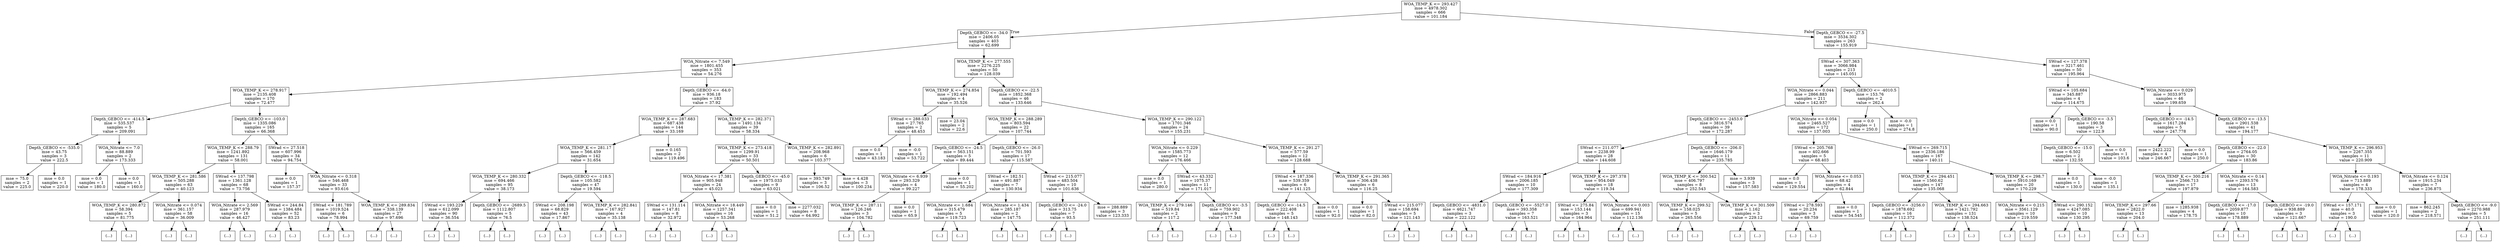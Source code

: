 digraph Tree {
node [shape=box] ;
0 [label="WOA_TEMP_K <= 293.427\nmse = 4978.302\nsamples = 666\nvalue = 101.184"] ;
1 [label="Depth_GEBCO <= -34.0\nmse = 2406.05\nsamples = 403\nvalue = 62.699"] ;
0 -> 1 [labeldistance=2.5, labelangle=45, headlabel="True"] ;
2 [label="WOA_Nitrate <= 7.549\nmse = 1801.455\nsamples = 353\nvalue = 54.276"] ;
1 -> 2 ;
3 [label="WOA_TEMP_K <= 278.917\nmse = 2135.408\nsamples = 170\nvalue = 72.477"] ;
2 -> 3 ;
4 [label="Depth_GEBCO <= -414.5\nmse = 535.537\nsamples = 5\nvalue = 209.091"] ;
3 -> 4 ;
5 [label="Depth_GEBCO <= -535.0\nmse = 43.75\nsamples = 3\nvalue = 222.5"] ;
4 -> 5 ;
6 [label="mse = 75.0\nsamples = 2\nvalue = 225.0"] ;
5 -> 6 ;
7 [label="mse = 0.0\nsamples = 1\nvalue = 220.0"] ;
5 -> 7 ;
8 [label="WOA_Nitrate <= 7.0\nmse = 88.889\nsamples = 2\nvalue = 173.333"] ;
4 -> 8 ;
9 [label="mse = 0.0\nsamples = 1\nvalue = 180.0"] ;
8 -> 9 ;
10 [label="mse = 0.0\nsamples = 1\nvalue = 160.0"] ;
8 -> 10 ;
11 [label="Depth_GEBCO <= -103.0\nmse = 1335.086\nsamples = 165\nvalue = 66.368"] ;
3 -> 11 ;
12 [label="WOA_TEMP_K <= 288.79\nmse = 1241.892\nsamples = 131\nvalue = 58.001"] ;
11 -> 12 ;
13 [label="WOA_TEMP_K <= 281.586\nmse = 505.288\nsamples = 63\nvalue = 40.123"] ;
12 -> 13 ;
14 [label="WOA_TEMP_K <= 280.872\nmse = 58.394\nsamples = 5\nvalue = 81.775"] ;
13 -> 14 ;
15 [label="(...)"] ;
14 -> 15 ;
16 [label="(...)"] ;
14 -> 16 ;
23 [label="WOA_Nitrate <= 0.074\nmse = 361.157\nsamples = 58\nvalue = 36.009"] ;
13 -> 23 ;
24 [label="(...)"] ;
23 -> 24 ;
27 [label="(...)"] ;
23 -> 27 ;
100 [label="SWrad <= 137.798\nmse = 1361.128\nsamples = 68\nvalue = 73.756"] ;
12 -> 100 ;
101 [label="WOA_Nitrate <= 2.569\nmse = 287.979\nsamples = 16\nvalue = 46.427"] ;
100 -> 101 ;
102 [label="(...)"] ;
101 -> 102 ;
131 [label="(...)"] ;
101 -> 131 ;
132 [label="SWrad <= 244.84\nmse = 1384.484\nsamples = 52\nvalue = 83.23"] ;
100 -> 132 ;
133 [label="(...)"] ;
132 -> 133 ;
186 [label="(...)"] ;
132 -> 186 ;
219 [label="SWrad <= 27.518\nmse = 607.996\nsamples = 34\nvalue = 94.754"] ;
11 -> 219 ;
220 [label="mse = 0.0\nsamples = 1\nvalue = 157.37"] ;
219 -> 220 ;
221 [label="WOA_Nitrate <= 0.318\nmse = 546.468\nsamples = 33\nvalue = 93.616"] ;
219 -> 221 ;
222 [label="SWrad <= 181.789\nmse = 1019.524\nsamples = 6\nvalue = 78.994"] ;
221 -> 222 ;
223 [label="(...)"] ;
222 -> 223 ;
224 [label="(...)"] ;
222 -> 224 ;
233 [label="WOA_TEMP_K <= 289.834\nmse = 338.139\nsamples = 27\nvalue = 97.696"] ;
221 -> 233 ;
234 [label="(...)"] ;
233 -> 234 ;
281 [label="(...)"] ;
233 -> 281 ;
282 [label="Depth_GEBCO <= -64.0\nmse = 936.18\nsamples = 183\nvalue = 37.92"] ;
2 -> 282 ;
283 [label="WOA_TEMP_K <= 287.683\nmse = 687.438\nsamples = 144\nvalue = 33.169"] ;
282 -> 283 ;
284 [label="WOA_TEMP_K <= 281.17\nmse = 566.459\nsamples = 142\nvalue = 31.654"] ;
283 -> 284 ;
285 [label="WOA_TEMP_K <= 280.332\nmse = 694.466\nsamples = 95\nvalue = 38.173"] ;
284 -> 285 ;
286 [label="SWrad <= 193.229\nmse = 612.099\nsamples = 90\nvalue = 36.554"] ;
285 -> 286 ;
287 [label="(...)"] ;
286 -> 287 ;
384 [label="(...)"] ;
286 -> 384 ;
453 [label="Depth_GEBCO <= -2689.5\nmse = 1112.807\nsamples = 5\nvalue = 76.5"] ;
285 -> 453 ;
454 [label="(...)"] ;
453 -> 454 ;
457 [label="(...)"] ;
453 -> 457 ;
462 [label="Depth_GEBCO <= -118.5\nmse = 105.582\nsamples = 47\nvalue = 19.594"] ;
284 -> 462 ;
463 [label="SWrad <= 208.198\nmse = 68.829\nsamples = 43\nvalue = 17.867"] ;
462 -> 463 ;
464 [label="(...)"] ;
463 -> 464 ;
505 [label="(...)"] ;
463 -> 505 ;
514 [label="WOA_TEMP_K <= 282.841\nmse = 167.927\nsamples = 4\nvalue = 35.138"] ;
462 -> 514 ;
515 [label="(...)"] ;
514 -> 515 ;
520 [label="(...)"] ;
514 -> 520 ;
521 [label="mse = 0.165\nsamples = 2\nvalue = 119.496"] ;
283 -> 521 ;
522 [label="WOA_TEMP_K <= 282.371\nmse = 1491.134\nsamples = 39\nvalue = 58.334"] ;
282 -> 522 ;
523 [label="WOA_TEMP_K <= 273.418\nmse = 1299.91\nsamples = 33\nvalue = 50.501"] ;
522 -> 523 ;
524 [label="WOA_Nitrate <= 17.381\nmse = 905.948\nsamples = 24\nvalue = 45.023"] ;
523 -> 524 ;
525 [label="SWrad <= 131.114\nmse = 147.81\nsamples = 8\nvalue = 32.972"] ;
524 -> 525 ;
526 [label="(...)"] ;
525 -> 526 ;
527 [label="(...)"] ;
525 -> 527 ;
530 [label="WOA_Nitrate <= 18.449\nmse = 1257.341\nsamples = 16\nvalue = 53.268"] ;
524 -> 530 ;
531 [label="(...)"] ;
530 -> 531 ;
532 [label="(...)"] ;
530 -> 532 ;
539 [label="Depth_GEBCO <= -45.0\nmse = 1975.033\nsamples = 9\nvalue = 63.021"] ;
523 -> 539 ;
540 [label="mse = 0.0\nsamples = 1\nvalue = 51.2"] ;
539 -> 540 ;
541 [label="mse = 2277.032\nsamples = 8\nvalue = 64.992"] ;
539 -> 541 ;
542 [label="WOA_TEMP_K <= 282.891\nmse = 208.968\nsamples = 6\nvalue = 103.377"] ;
522 -> 542 ;
543 [label="mse = 393.749\nsamples = 3\nvalue = 106.52"] ;
542 -> 543 ;
544 [label="mse = 4.428\nsamples = 3\nvalue = 100.234"] ;
542 -> 544 ;
545 [label="WOA_TEMP_K <= 277.555\nmse = 2276.225\nsamples = 50\nvalue = 128.039"] ;
1 -> 545 ;
546 [label="WOA_TEMP_K <= 274.854\nmse = 192.494\nsamples = 4\nvalue = 35.526"] ;
545 -> 546 ;
547 [label="SWrad <= 288.033\nmse = 27.765\nsamples = 2\nvalue = 48.453"] ;
546 -> 547 ;
548 [label="mse = 0.0\nsamples = 1\nvalue = 43.183"] ;
547 -> 548 ;
549 [label="mse = -0.0\nsamples = 1\nvalue = 53.722"] ;
547 -> 549 ;
550 [label="mse = 23.04\nsamples = 2\nvalue = 22.6"] ;
546 -> 550 ;
551 [label="Depth_GEBCO <= -22.5\nmse = 1852.368\nsamples = 46\nvalue = 133.646"] ;
545 -> 551 ;
552 [label="WOA_TEMP_K <= 288.289\nmse = 803.594\nsamples = 22\nvalue = 107.744"] ;
551 -> 552 ;
553 [label="Depth_GEBCO <= -24.5\nmse = 563.151\nsamples = 5\nvalue = 89.444"] ;
552 -> 553 ;
554 [label="WOA_Nitrate <= 6.939\nmse = 293.329\nsamples = 4\nvalue = 99.227"] ;
553 -> 554 ;
555 [label="WOA_TEMP_K <= 287.11\nmse = 126.246\nsamples = 3\nvalue = 104.782"] ;
554 -> 555 ;
556 [label="(...)"] ;
555 -> 556 ;
559 [label="(...)"] ;
555 -> 559 ;
560 [label="mse = 0.0\nsamples = 1\nvalue = 65.9"] ;
554 -> 560 ;
561 [label="mse = 0.0\nsamples = 1\nvalue = 55.202"] ;
553 -> 561 ;
562 [label="Depth_GEBCO <= -26.0\nmse = 701.593\nsamples = 17\nvalue = 115.587"] ;
552 -> 562 ;
563 [label="SWrad <= 182.51\nmse = 491.887\nsamples = 7\nvalue = 130.934"] ;
562 -> 563 ;
564 [label="WOA_Nitrate <= 1.684\nmse = 315.479\nsamples = 5\nvalue = 119.723"] ;
563 -> 564 ;
565 [label="(...)"] ;
564 -> 565 ;
568 [label="(...)"] ;
564 -> 568 ;
571 [label="WOA_Nitrate <= 1.434\nmse = 285.187\nsamples = 2\nvalue = 147.75"] ;
563 -> 571 ;
572 [label="(...)"] ;
571 -> 572 ;
573 [label="(...)"] ;
571 -> 573 ;
574 [label="SWrad <= 215.077\nmse = 483.504\nsamples = 10\nvalue = 101.636"] ;
562 -> 574 ;
575 [label="Depth_GEBCO <= -24.0\nmse = 313.75\nsamples = 7\nvalue = 93.5"] ;
574 -> 575 ;
576 [label="(...)"] ;
575 -> 576 ;
585 [label="(...)"] ;
575 -> 585 ;
586 [label="mse = 288.889\nsamples = 3\nvalue = 123.333"] ;
574 -> 586 ;
587 [label="WOA_TEMP_K <= 290.122\nmse = 1701.346\nsamples = 24\nvalue = 155.231"] ;
551 -> 587 ;
588 [label="WOA_Nitrate <= 0.229\nmse = 1585.773\nsamples = 12\nvalue = 176.466"] ;
587 -> 588 ;
589 [label="mse = 0.0\nsamples = 1\nvalue = 280.0"] ;
588 -> 589 ;
590 [label="SWrad <= 43.332\nmse = 1075.37\nsamples = 11\nvalue = 171.017"] ;
588 -> 590 ;
591 [label="WOA_TEMP_K <= 279.146\nmse = 519.84\nsamples = 2\nvalue = 117.2"] ;
590 -> 591 ;
592 [label="(...)"] ;
591 -> 592 ;
593 [label="(...)"] ;
591 -> 593 ;
594 [label="Depth_GEBCO <= -3.5\nmse = 759.902\nsamples = 9\nvalue = 177.348"] ;
590 -> 594 ;
595 [label="(...)"] ;
594 -> 595 ;
606 [label="(...)"] ;
594 -> 606 ;
609 [label="WOA_TEMP_K <= 291.27\nmse = 577.59\nsamples = 12\nvalue = 128.688"] ;
587 -> 609 ;
610 [label="SWrad <= 187.336\nmse = 539.359\nsamples = 6\nvalue = 141.125"] ;
609 -> 610 ;
611 [label="Depth_GEBCO <= -14.5\nmse = 222.408\nsamples = 5\nvalue = 148.143"] ;
610 -> 611 ;
612 [label="(...)"] ;
611 -> 612 ;
617 [label="(...)"] ;
611 -> 617 ;
620 [label="mse = 0.0\nsamples = 1\nvalue = 92.0"] ;
610 -> 620 ;
621 [label="WOA_TEMP_K <= 291.365\nmse = 306.438\nsamples = 6\nvalue = 116.25"] ;
609 -> 621 ;
622 [label="mse = 0.0\nsamples = 1\nvalue = 82.0"] ;
621 -> 622 ;
623 [label="SWrad <= 215.077\nmse = 158.694\nsamples = 5\nvalue = 121.143"] ;
621 -> 623 ;
624 [label="(...)"] ;
623 -> 624 ;
631 [label="(...)"] ;
623 -> 631 ;
632 [label="Depth_GEBCO <= -27.5\nmse = 3534.302\nsamples = 263\nvalue = 155.919"] ;
0 -> 632 [labeldistance=2.5, labelangle=-45, headlabel="False"] ;
633 [label="SWrad <= 307.363\nmse = 3066.984\nsamples = 213\nvalue = 145.051"] ;
632 -> 633 ;
634 [label="WOA_Nitrate <= 0.044\nmse = 2866.883\nsamples = 211\nvalue = 142.937"] ;
633 -> 634 ;
635 [label="Depth_GEBCO <= -2453.0\nmse = 3816.574\nsamples = 39\nvalue = 172.287"] ;
634 -> 635 ;
636 [label="SWrad <= 211.077\nmse = 2238.99\nsamples = 28\nvalue = 144.608"] ;
635 -> 636 ;
637 [label="SWrad <= 184.916\nmse = 2006.185\nsamples = 10\nvalue = 177.309"] ;
636 -> 637 ;
638 [label="Depth_GEBCO <= -4831.0\nmse = 4621.747\nsamples = 3\nvalue = 222.122"] ;
637 -> 638 ;
639 [label="(...)"] ;
638 -> 639 ;
642 [label="(...)"] ;
638 -> 642 ;
643 [label="Depth_GEBCO <= -5527.0\nmse = 393.358\nsamples = 7\nvalue = 163.521"] ;
637 -> 643 ;
644 [label="(...)"] ;
643 -> 644 ;
645 [label="(...)"] ;
643 -> 645 ;
652 [label="WOA_TEMP_K <= 297.378\nmse = 954.049\nsamples = 18\nvalue = 119.34"] ;
636 -> 652 ;
653 [label="SWrad <= 275.84\nmse = 153.144\nsamples = 3\nvalue = 164.964"] ;
652 -> 653 ;
654 [label="(...)"] ;
653 -> 654 ;
655 [label="(...)"] ;
653 -> 655 ;
658 [label="WOA_Nitrate <= 0.003\nmse = 699.941\nsamples = 15\nvalue = 112.136"] ;
652 -> 658 ;
659 [label="(...)"] ;
658 -> 659 ;
660 [label="(...)"] ;
658 -> 660 ;
687 [label="Depth_GEBCO <= -206.0\nmse = 1646.179\nsamples = 11\nvalue = 235.785"] ;
635 -> 687 ;
688 [label="WOA_TEMP_K <= 300.542\nmse = 406.797\nsamples = 8\nvalue = 252.543"] ;
687 -> 688 ;
689 [label="WOA_TEMP_K <= 299.52\nmse = 158.025\nsamples = 5\nvalue = 265.556"] ;
688 -> 689 ;
690 [label="(...)"] ;
689 -> 690 ;
691 [label="(...)"] ;
689 -> 691 ;
692 [label="WOA_TEMP_K <= 301.509\nmse = 1.162\nsamples = 3\nvalue = 229.12"] ;
688 -> 692 ;
693 [label="(...)"] ;
692 -> 693 ;
694 [label="(...)"] ;
692 -> 694 ;
695 [label="mse = 3.939\nsamples = 3\nvalue = 157.583"] ;
687 -> 695 ;
696 [label="WOA_Nitrate <= 0.054\nmse = 2465.527\nsamples = 172\nvalue = 137.003"] ;
634 -> 696 ;
697 [label="SWrad <= 205.768\nmse = 402.666\nsamples = 5\nvalue = 68.403"] ;
696 -> 697 ;
698 [label="mse = 0.0\nsamples = 1\nvalue = 129.554"] ;
697 -> 698 ;
699 [label="WOA_Nitrate <= 0.053\nmse = 68.42\nsamples = 4\nvalue = 62.844"] ;
697 -> 699 ;
700 [label="SWrad <= 278.593\nmse = 20.234\nsamples = 3\nvalue = 69.759"] ;
699 -> 700 ;
701 [label="(...)"] ;
700 -> 701 ;
704 [label="(...)"] ;
700 -> 704 ;
705 [label="mse = 0.0\nsamples = 1\nvalue = 54.545"] ;
699 -> 705 ;
706 [label="SWrad <= 269.715\nmse = 2336.186\nsamples = 167\nvalue = 140.11"] ;
696 -> 706 ;
707 [label="WOA_TEMP_K <= 294.451\nmse = 1560.62\nsamples = 147\nvalue = 135.068"] ;
706 -> 707 ;
708 [label="Depth_GEBCO <= -3256.0\nmse = 1878.692\nsamples = 16\nvalue = 112.372"] ;
707 -> 708 ;
709 [label="(...)"] ;
708 -> 709 ;
722 [label="(...)"] ;
708 -> 722 ;
733 [label="WOA_TEMP_K <= 294.663\nmse = 1421.792\nsamples = 131\nvalue = 138.524"] ;
707 -> 733 ;
734 [label="(...)"] ;
733 -> 734 ;
737 [label="(...)"] ;
733 -> 737 ;
954 [label="WOA_TEMP_K <= 298.7\nmse = 5910.169\nsamples = 20\nvalue = 170.229"] ;
706 -> 954 ;
955 [label="WOA_Nitrate <= 0.215\nmse = 3561.129\nsamples = 10\nvalue = 219.559"] ;
954 -> 955 ;
956 [label="(...)"] ;
955 -> 956 ;
967 [label="(...)"] ;
955 -> 967 ;
972 [label="SWrad <= 290.152\nmse = 4247.085\nsamples = 10\nvalue = 130.295"] ;
954 -> 972 ;
973 [label="(...)"] ;
972 -> 973 ;
976 [label="(...)"] ;
972 -> 976 ;
989 [label="Depth_GEBCO <= -4010.5\nmse = 153.76\nsamples = 2\nvalue = 262.4"] ;
633 -> 989 ;
990 [label="mse = 0.0\nsamples = 1\nvalue = 250.0"] ;
989 -> 990 ;
991 [label="mse = -0.0\nsamples = 1\nvalue = 274.8"] ;
989 -> 991 ;
992 [label="SWrad <= 127.378\nmse = 3217.461\nsamples = 50\nvalue = 195.964"] ;
632 -> 992 ;
993 [label="SWrad <= 105.684\nmse = 345.887\nsamples = 4\nvalue = 114.675"] ;
992 -> 993 ;
994 [label="mse = 0.0\nsamples = 1\nvalue = 90.0"] ;
993 -> 994 ;
995 [label="Depth_GEBCO <= -3.5\nmse = 190.58\nsamples = 3\nvalue = 122.9"] ;
993 -> 995 ;
996 [label="Depth_GEBCO <= -15.0\nmse = 6.502\nsamples = 2\nvalue = 132.55"] ;
995 -> 996 ;
997 [label="mse = 0.0\nsamples = 1\nvalue = 130.0"] ;
996 -> 997 ;
998 [label="mse = -0.0\nsamples = 1\nvalue = 135.1"] ;
996 -> 998 ;
999 [label="mse = 0.0\nsamples = 1\nvalue = 103.6"] ;
995 -> 999 ;
1000 [label="WOA_Nitrate <= 0.029\nmse = 3033.975\nsamples = 46\nvalue = 199.659"] ;
992 -> 1000 ;
1001 [label="Depth_GEBCO <= -14.5\nmse = 1617.284\nsamples = 5\nvalue = 247.778"] ;
1000 -> 1001 ;
1002 [label="mse = 2422.222\nsamples = 4\nvalue = 246.667"] ;
1001 -> 1002 ;
1003 [label="mse = 0.0\nsamples = 1\nvalue = 250.0"] ;
1001 -> 1003 ;
1004 [label="Depth_GEBCO <= -13.5\nmse = 2901.538\nsamples = 41\nvalue = 194.177"] ;
1000 -> 1004 ;
1005 [label="Depth_GEBCO <= -22.0\nmse = 2764.05\nsamples = 30\nvalue = 183.86"] ;
1004 -> 1005 ;
1006 [label="WOA_TEMP_K <= 300.216\nmse = 2566.713\nsamples = 17\nvalue = 197.879"] ;
1005 -> 1006 ;
1007 [label="WOA_TEMP_K <= 297.66\nmse = 2822.0\nsamples = 13\nvalue = 204.0"] ;
1006 -> 1007 ;
1008 [label="(...)"] ;
1007 -> 1008 ;
1011 [label="(...)"] ;
1007 -> 1011 ;
1016 [label="mse = 1285.938\nsamples = 4\nvalue = 178.75"] ;
1006 -> 1016 ;
1017 [label="WOA_Nitrate <= 0.14\nmse = 2393.576\nsamples = 13\nvalue = 164.583"] ;
1005 -> 1017 ;
1018 [label="Depth_GEBCO <= -17.0\nmse = 2059.877\nsamples = 10\nvalue = 178.889"] ;
1017 -> 1018 ;
1019 [label="(...)"] ;
1018 -> 1019 ;
1022 [label="(...)"] ;
1018 -> 1022 ;
1025 [label="Depth_GEBCO <= -19.0\nmse = 938.889\nsamples = 3\nvalue = 121.667"] ;
1017 -> 1025 ;
1026 [label="(...)"] ;
1025 -> 1026 ;
1027 [label="(...)"] ;
1025 -> 1027 ;
1028 [label="WOA_TEMP_K <= 296.953\nmse = 2267.355\nsamples = 11\nvalue = 220.909"] ;
1004 -> 1028 ;
1029 [label="WOA_Nitrate <= 0.193\nmse = 713.889\nsamples = 4\nvalue = 178.333"] ;
1028 -> 1029 ;
1030 [label="SWrad <= 157.171\nmse = 40.0\nsamples = 3\nvalue = 190.0"] ;
1029 -> 1030 ;
1031 [label="(...)"] ;
1030 -> 1031 ;
1032 [label="(...)"] ;
1030 -> 1032 ;
1033 [label="mse = 0.0\nsamples = 1\nvalue = 120.0"] ;
1029 -> 1033 ;
1034 [label="WOA_Nitrate <= 0.124\nmse = 1915.234\nsamples = 7\nvalue = 236.875"] ;
1028 -> 1034 ;
1035 [label="mse = 862.245\nsamples = 2\nvalue = 218.571"] ;
1034 -> 1035 ;
1036 [label="Depth_GEBCO <= -9.0\nmse = 2270.988\nsamples = 5\nvalue = 251.111"] ;
1034 -> 1036 ;
1037 [label="(...)"] ;
1036 -> 1037 ;
1038 [label="(...)"] ;
1036 -> 1038 ;
}